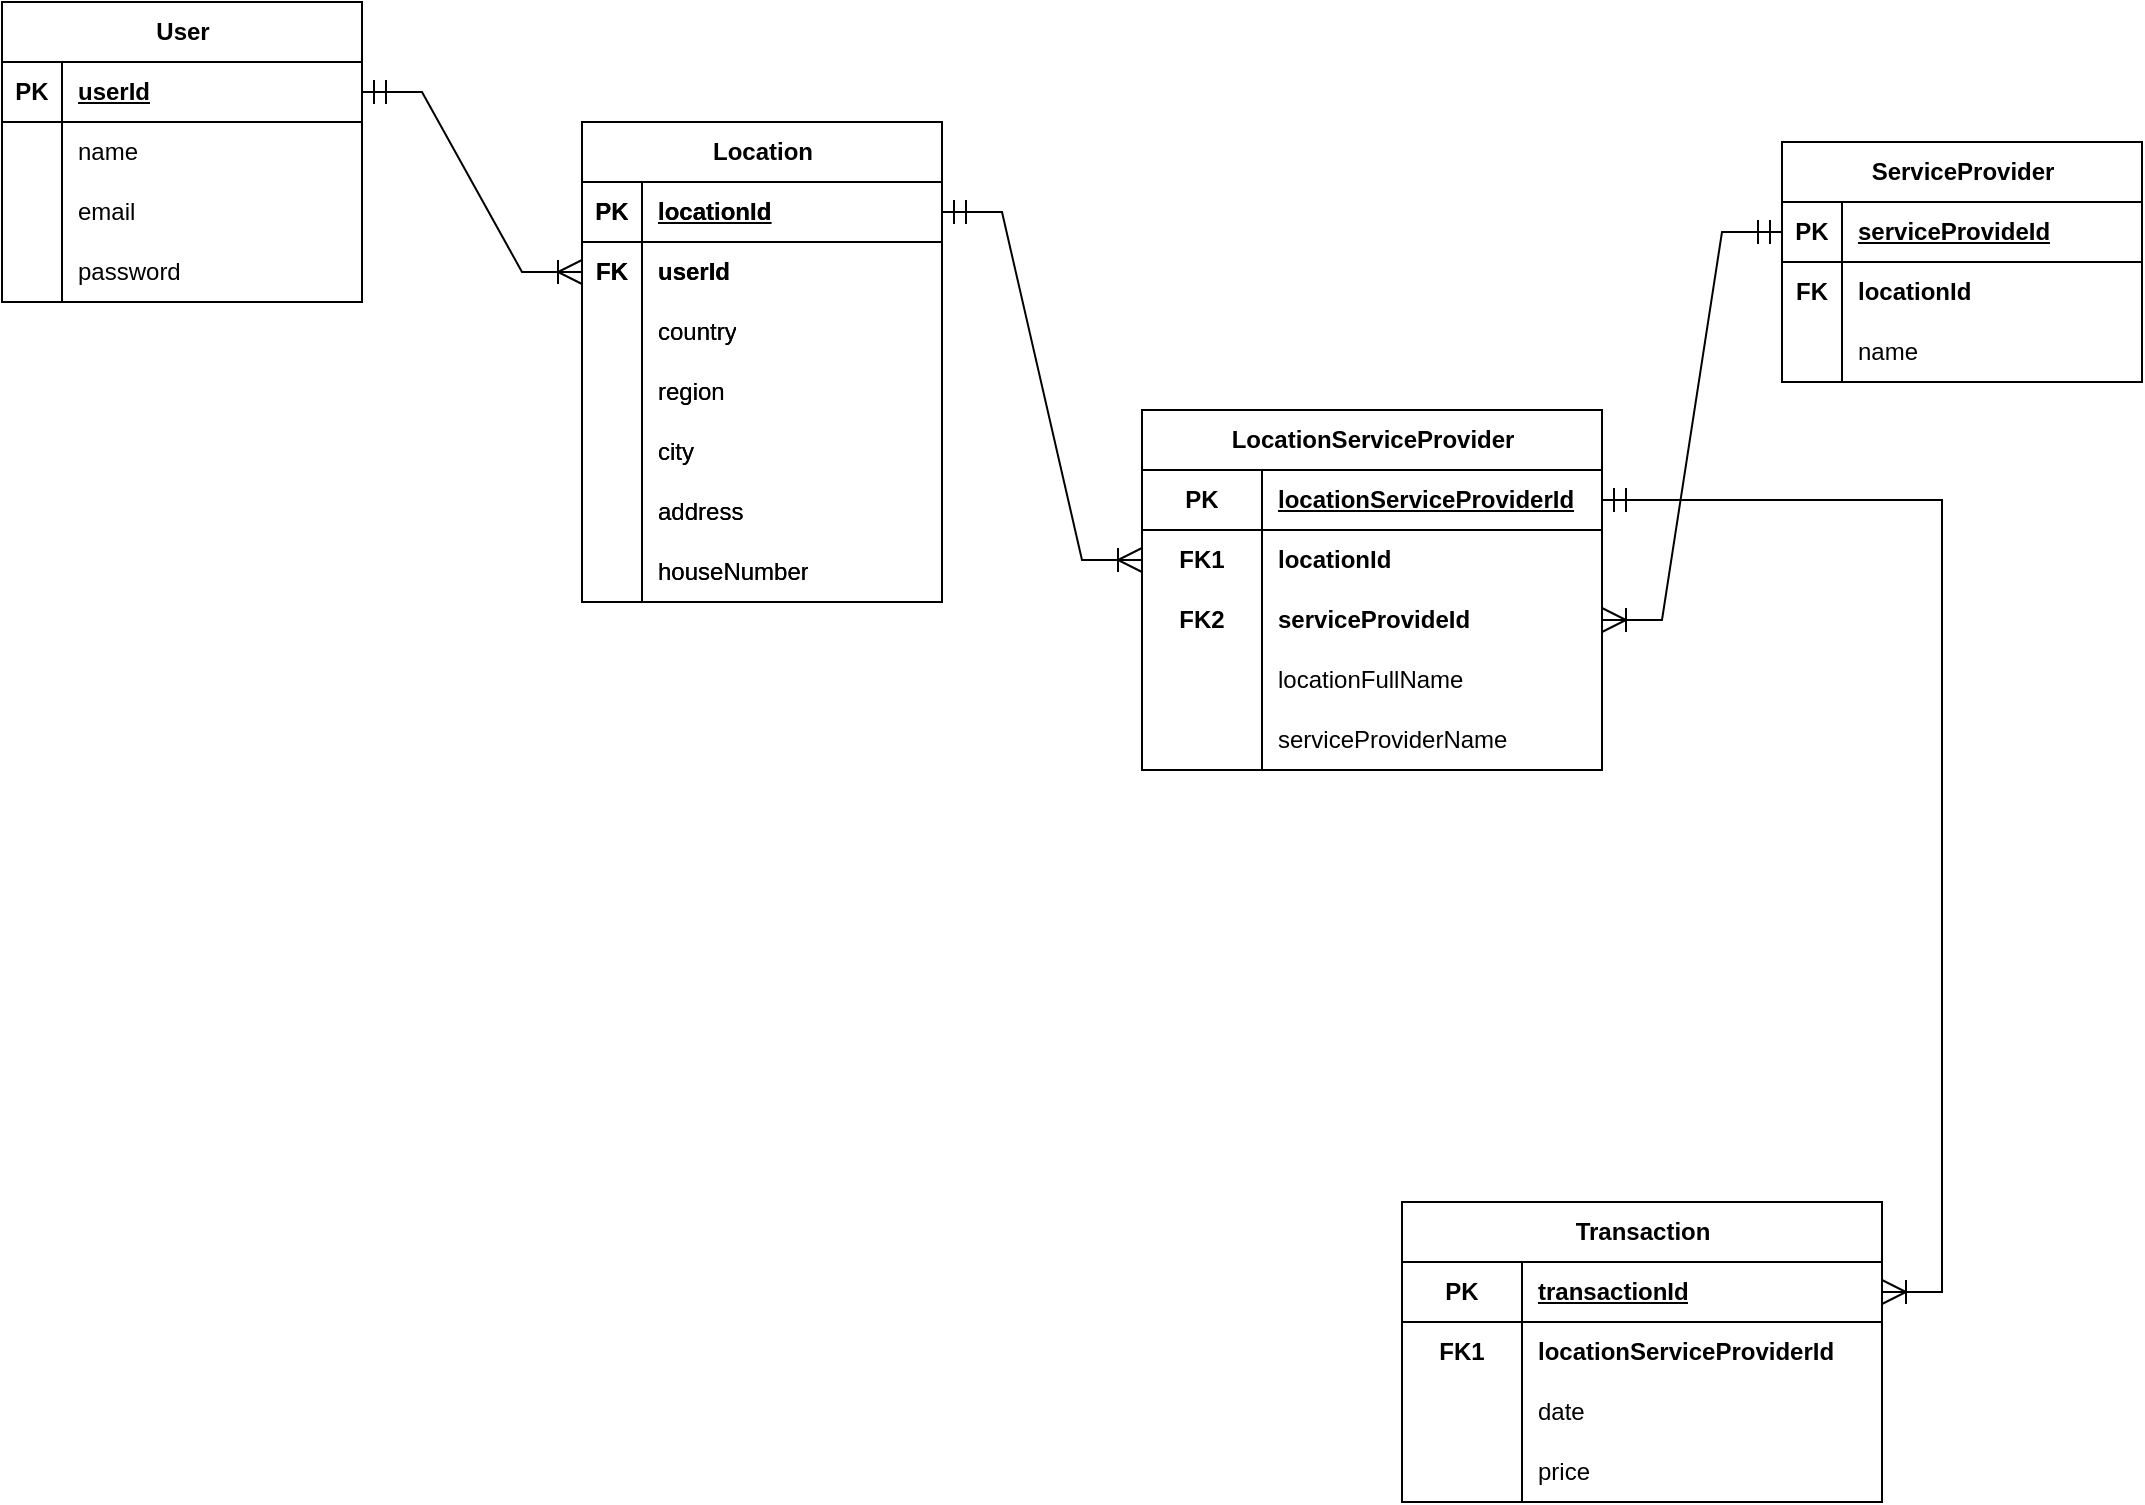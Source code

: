 <mxfile version="21.6.8" type="device">
  <diagram name="Страница — 1" id="OeYJeIhCJ0LvEnzaw6OQ">
    <mxGraphModel dx="1434" dy="764" grid="1" gridSize="10" guides="1" tooltips="1" connect="1" arrows="1" fold="1" page="1" pageScale="1" pageWidth="1169" pageHeight="827" math="0" shadow="0">
      <root>
        <mxCell id="0" />
        <mxCell id="1" parent="0" />
        <mxCell id="QuXgoJ_xb0UoMcBITfKO-168" value="User" style="shape=table;startSize=30;container=1;collapsible=1;childLayout=tableLayout;fixedRows=1;rowLines=0;fontStyle=1;align=center;resizeLast=1;html=1;" parent="1" vertex="1">
          <mxGeometry x="30" y="30" width="180" height="150" as="geometry" />
        </mxCell>
        <mxCell id="QuXgoJ_xb0UoMcBITfKO-169" value="" style="shape=tableRow;horizontal=0;startSize=0;swimlaneHead=0;swimlaneBody=0;fillColor=none;collapsible=0;dropTarget=0;points=[[0,0.5],[1,0.5]];portConstraint=eastwest;top=0;left=0;right=0;bottom=1;" parent="QuXgoJ_xb0UoMcBITfKO-168" vertex="1">
          <mxGeometry y="30" width="180" height="30" as="geometry" />
        </mxCell>
        <mxCell id="QuXgoJ_xb0UoMcBITfKO-170" value="PK" style="shape=partialRectangle;connectable=0;fillColor=none;top=0;left=0;bottom=0;right=0;fontStyle=1;overflow=hidden;whiteSpace=wrap;html=1;" parent="QuXgoJ_xb0UoMcBITfKO-169" vertex="1">
          <mxGeometry width="30" height="30" as="geometry">
            <mxRectangle width="30" height="30" as="alternateBounds" />
          </mxGeometry>
        </mxCell>
        <mxCell id="QuXgoJ_xb0UoMcBITfKO-171" value="userId" style="shape=partialRectangle;connectable=0;fillColor=none;top=0;left=0;bottom=0;right=0;align=left;spacingLeft=6;fontStyle=5;overflow=hidden;whiteSpace=wrap;html=1;" parent="QuXgoJ_xb0UoMcBITfKO-169" vertex="1">
          <mxGeometry x="30" width="150" height="30" as="geometry">
            <mxRectangle width="150" height="30" as="alternateBounds" />
          </mxGeometry>
        </mxCell>
        <mxCell id="QuXgoJ_xb0UoMcBITfKO-172" value="" style="shape=tableRow;horizontal=0;startSize=0;swimlaneHead=0;swimlaneBody=0;fillColor=none;collapsible=0;dropTarget=0;points=[[0,0.5],[1,0.5]];portConstraint=eastwest;top=0;left=0;right=0;bottom=0;" parent="QuXgoJ_xb0UoMcBITfKO-168" vertex="1">
          <mxGeometry y="60" width="180" height="30" as="geometry" />
        </mxCell>
        <mxCell id="QuXgoJ_xb0UoMcBITfKO-173" value="" style="shape=partialRectangle;connectable=0;fillColor=none;top=0;left=0;bottom=0;right=0;editable=1;overflow=hidden;whiteSpace=wrap;html=1;" parent="QuXgoJ_xb0UoMcBITfKO-172" vertex="1">
          <mxGeometry width="30" height="30" as="geometry">
            <mxRectangle width="30" height="30" as="alternateBounds" />
          </mxGeometry>
        </mxCell>
        <mxCell id="QuXgoJ_xb0UoMcBITfKO-174" value="name&lt;span style=&quot;white-space: pre;&quot;&gt;&#x9;&lt;/span&gt;" style="shape=partialRectangle;connectable=0;fillColor=none;top=0;left=0;bottom=0;right=0;align=left;spacingLeft=6;overflow=hidden;whiteSpace=wrap;html=1;" parent="QuXgoJ_xb0UoMcBITfKO-172" vertex="1">
          <mxGeometry x="30" width="150" height="30" as="geometry">
            <mxRectangle width="150" height="30" as="alternateBounds" />
          </mxGeometry>
        </mxCell>
        <mxCell id="QuXgoJ_xb0UoMcBITfKO-175" value="" style="shape=tableRow;horizontal=0;startSize=0;swimlaneHead=0;swimlaneBody=0;fillColor=none;collapsible=0;dropTarget=0;points=[[0,0.5],[1,0.5]];portConstraint=eastwest;top=0;left=0;right=0;bottom=0;" parent="QuXgoJ_xb0UoMcBITfKO-168" vertex="1">
          <mxGeometry y="90" width="180" height="30" as="geometry" />
        </mxCell>
        <mxCell id="QuXgoJ_xb0UoMcBITfKO-176" value="" style="shape=partialRectangle;connectable=0;fillColor=none;top=0;left=0;bottom=0;right=0;editable=1;overflow=hidden;whiteSpace=wrap;html=1;" parent="QuXgoJ_xb0UoMcBITfKO-175" vertex="1">
          <mxGeometry width="30" height="30" as="geometry">
            <mxRectangle width="30" height="30" as="alternateBounds" />
          </mxGeometry>
        </mxCell>
        <mxCell id="QuXgoJ_xb0UoMcBITfKO-177" value="&lt;div&gt;email&lt;/div&gt;" style="shape=partialRectangle;connectable=0;fillColor=none;top=0;left=0;bottom=0;right=0;align=left;spacingLeft=6;overflow=hidden;whiteSpace=wrap;html=1;" parent="QuXgoJ_xb0UoMcBITfKO-175" vertex="1">
          <mxGeometry x="30" width="150" height="30" as="geometry">
            <mxRectangle width="150" height="30" as="alternateBounds" />
          </mxGeometry>
        </mxCell>
        <mxCell id="QuXgoJ_xb0UoMcBITfKO-178" value="" style="shape=tableRow;horizontal=0;startSize=0;swimlaneHead=0;swimlaneBody=0;fillColor=none;collapsible=0;dropTarget=0;points=[[0,0.5],[1,0.5]];portConstraint=eastwest;top=0;left=0;right=0;bottom=0;" parent="QuXgoJ_xb0UoMcBITfKO-168" vertex="1">
          <mxGeometry y="120" width="180" height="30" as="geometry" />
        </mxCell>
        <mxCell id="QuXgoJ_xb0UoMcBITfKO-179" value="" style="shape=partialRectangle;connectable=0;fillColor=none;top=0;left=0;bottom=0;right=0;editable=1;overflow=hidden;whiteSpace=wrap;html=1;" parent="QuXgoJ_xb0UoMcBITfKO-178" vertex="1">
          <mxGeometry width="30" height="30" as="geometry">
            <mxRectangle width="30" height="30" as="alternateBounds" />
          </mxGeometry>
        </mxCell>
        <mxCell id="QuXgoJ_xb0UoMcBITfKO-180" value="password" style="shape=partialRectangle;connectable=0;fillColor=none;top=0;left=0;bottom=0;right=0;align=left;spacingLeft=6;overflow=hidden;whiteSpace=wrap;html=1;" parent="QuXgoJ_xb0UoMcBITfKO-178" vertex="1">
          <mxGeometry x="30" width="150" height="30" as="geometry">
            <mxRectangle width="150" height="30" as="alternateBounds" />
          </mxGeometry>
        </mxCell>
        <mxCell id="QuXgoJ_xb0UoMcBITfKO-220" value="" style="group" parent="1" vertex="1" connectable="0">
          <mxGeometry x="320" y="90" width="180" height="240" as="geometry" />
        </mxCell>
        <mxCell id="QuXgoJ_xb0UoMcBITfKO-181" value="Location" style="shape=table;startSize=30;container=1;collapsible=1;childLayout=tableLayout;fixedRows=1;rowLines=0;fontStyle=1;align=center;resizeLast=1;html=1;" parent="QuXgoJ_xb0UoMcBITfKO-220" vertex="1">
          <mxGeometry width="180" height="240" as="geometry" />
        </mxCell>
        <mxCell id="QuXgoJ_xb0UoMcBITfKO-182" value="" style="shape=tableRow;horizontal=0;startSize=0;swimlaneHead=0;swimlaneBody=0;fillColor=none;collapsible=0;dropTarget=0;points=[[0,0.5],[1,0.5]];portConstraint=eastwest;top=0;left=0;right=0;bottom=1;" parent="QuXgoJ_xb0UoMcBITfKO-181" vertex="1">
          <mxGeometry y="30" width="180" height="30" as="geometry" />
        </mxCell>
        <mxCell id="QuXgoJ_xb0UoMcBITfKO-183" value="PK" style="shape=partialRectangle;connectable=0;fillColor=none;top=0;left=0;bottom=0;right=0;fontStyle=1;overflow=hidden;whiteSpace=wrap;html=1;" parent="QuXgoJ_xb0UoMcBITfKO-182" vertex="1">
          <mxGeometry width="30" height="30" as="geometry">
            <mxRectangle width="30" height="30" as="alternateBounds" />
          </mxGeometry>
        </mxCell>
        <mxCell id="QuXgoJ_xb0UoMcBITfKO-184" value="locationId" style="shape=partialRectangle;connectable=0;fillColor=none;top=0;left=0;bottom=0;right=0;align=left;spacingLeft=6;fontStyle=5;overflow=hidden;whiteSpace=wrap;html=1;" parent="QuXgoJ_xb0UoMcBITfKO-182" vertex="1">
          <mxGeometry x="30" width="150" height="30" as="geometry">
            <mxRectangle width="150" height="30" as="alternateBounds" />
          </mxGeometry>
        </mxCell>
        <mxCell id="QuXgoJ_xb0UoMcBITfKO-185" value="" style="shape=tableRow;horizontal=0;startSize=0;swimlaneHead=0;swimlaneBody=0;fillColor=none;collapsible=0;dropTarget=0;points=[[0,0.5],[1,0.5]];portConstraint=eastwest;top=0;left=0;right=0;bottom=0;" parent="QuXgoJ_xb0UoMcBITfKO-181" vertex="1">
          <mxGeometry y="60" width="180" height="30" as="geometry" />
        </mxCell>
        <mxCell id="QuXgoJ_xb0UoMcBITfKO-186" value="" style="shape=partialRectangle;connectable=0;fillColor=none;top=0;left=0;bottom=0;right=0;editable=1;overflow=hidden;whiteSpace=wrap;html=1;" parent="QuXgoJ_xb0UoMcBITfKO-185" vertex="1">
          <mxGeometry width="30" height="30" as="geometry">
            <mxRectangle width="30" height="30" as="alternateBounds" />
          </mxGeometry>
        </mxCell>
        <mxCell id="QuXgoJ_xb0UoMcBITfKO-187" value="&lt;b&gt;userId&lt;/b&gt;" style="shape=partialRectangle;connectable=0;fillColor=none;top=0;left=0;bottom=0;right=0;align=left;spacingLeft=6;overflow=hidden;whiteSpace=wrap;html=1;" parent="QuXgoJ_xb0UoMcBITfKO-185" vertex="1">
          <mxGeometry x="30" width="150" height="30" as="geometry">
            <mxRectangle width="150" height="30" as="alternateBounds" />
          </mxGeometry>
        </mxCell>
        <mxCell id="QuXgoJ_xb0UoMcBITfKO-188" value="" style="shape=tableRow;horizontal=0;startSize=0;swimlaneHead=0;swimlaneBody=0;fillColor=none;collapsible=0;dropTarget=0;points=[[0,0.5],[1,0.5]];portConstraint=eastwest;top=0;left=0;right=0;bottom=0;" parent="QuXgoJ_xb0UoMcBITfKO-181" vertex="1">
          <mxGeometry y="90" width="180" height="30" as="geometry" />
        </mxCell>
        <mxCell id="QuXgoJ_xb0UoMcBITfKO-189" value="" style="shape=partialRectangle;connectable=0;fillColor=none;top=0;left=0;bottom=0;right=0;editable=1;overflow=hidden;whiteSpace=wrap;html=1;" parent="QuXgoJ_xb0UoMcBITfKO-188" vertex="1">
          <mxGeometry width="30" height="30" as="geometry">
            <mxRectangle width="30" height="30" as="alternateBounds" />
          </mxGeometry>
        </mxCell>
        <mxCell id="QuXgoJ_xb0UoMcBITfKO-190" value="country" style="shape=partialRectangle;connectable=0;fillColor=none;top=0;left=0;bottom=0;right=0;align=left;spacingLeft=6;overflow=hidden;whiteSpace=wrap;html=1;" parent="QuXgoJ_xb0UoMcBITfKO-188" vertex="1">
          <mxGeometry x="30" width="150" height="30" as="geometry">
            <mxRectangle width="150" height="30" as="alternateBounds" />
          </mxGeometry>
        </mxCell>
        <mxCell id="QuXgoJ_xb0UoMcBITfKO-191" value="" style="shape=tableRow;horizontal=0;startSize=0;swimlaneHead=0;swimlaneBody=0;fillColor=none;collapsible=0;dropTarget=0;points=[[0,0.5],[1,0.5]];portConstraint=eastwest;top=0;left=0;right=0;bottom=0;" parent="QuXgoJ_xb0UoMcBITfKO-181" vertex="1">
          <mxGeometry y="120" width="180" height="30" as="geometry" />
        </mxCell>
        <mxCell id="QuXgoJ_xb0UoMcBITfKO-192" value="" style="shape=partialRectangle;connectable=0;fillColor=none;top=0;left=0;bottom=0;right=0;editable=1;overflow=hidden;whiteSpace=wrap;html=1;" parent="QuXgoJ_xb0UoMcBITfKO-191" vertex="1">
          <mxGeometry width="30" height="30" as="geometry">
            <mxRectangle width="30" height="30" as="alternateBounds" />
          </mxGeometry>
        </mxCell>
        <mxCell id="QuXgoJ_xb0UoMcBITfKO-193" value="region" style="shape=partialRectangle;connectable=0;fillColor=none;top=0;left=0;bottom=0;right=0;align=left;spacingLeft=6;overflow=hidden;whiteSpace=wrap;html=1;" parent="QuXgoJ_xb0UoMcBITfKO-191" vertex="1">
          <mxGeometry x="30" width="150" height="30" as="geometry">
            <mxRectangle width="150" height="30" as="alternateBounds" />
          </mxGeometry>
        </mxCell>
        <mxCell id="QuXgoJ_xb0UoMcBITfKO-194" value="" style="shape=tableRow;horizontal=0;startSize=0;swimlaneHead=0;swimlaneBody=0;fillColor=none;collapsible=0;dropTarget=0;points=[[0,0.5],[1,0.5]];portConstraint=eastwest;top=0;left=0;right=0;bottom=0;" parent="QuXgoJ_xb0UoMcBITfKO-181" vertex="1">
          <mxGeometry y="150" width="180" height="30" as="geometry" />
        </mxCell>
        <mxCell id="QuXgoJ_xb0UoMcBITfKO-195" value="" style="shape=partialRectangle;connectable=0;fillColor=none;top=0;left=0;bottom=0;right=0;editable=1;overflow=hidden;whiteSpace=wrap;html=1;" parent="QuXgoJ_xb0UoMcBITfKO-194" vertex="1">
          <mxGeometry width="30" height="30" as="geometry">
            <mxRectangle width="30" height="30" as="alternateBounds" />
          </mxGeometry>
        </mxCell>
        <mxCell id="QuXgoJ_xb0UoMcBITfKO-196" value="city" style="shape=partialRectangle;connectable=0;fillColor=none;top=0;left=0;bottom=0;right=0;align=left;spacingLeft=6;overflow=hidden;whiteSpace=wrap;html=1;" parent="QuXgoJ_xb0UoMcBITfKO-194" vertex="1">
          <mxGeometry x="30" width="150" height="30" as="geometry">
            <mxRectangle width="150" height="30" as="alternateBounds" />
          </mxGeometry>
        </mxCell>
        <mxCell id="QuXgoJ_xb0UoMcBITfKO-197" value="" style="shape=tableRow;horizontal=0;startSize=0;swimlaneHead=0;swimlaneBody=0;fillColor=none;collapsible=0;dropTarget=0;points=[[0,0.5],[1,0.5]];portConstraint=eastwest;top=0;left=0;right=0;bottom=0;" parent="QuXgoJ_xb0UoMcBITfKO-181" vertex="1">
          <mxGeometry y="180" width="180" height="30" as="geometry" />
        </mxCell>
        <mxCell id="QuXgoJ_xb0UoMcBITfKO-198" value="" style="shape=partialRectangle;connectable=0;fillColor=none;top=0;left=0;bottom=0;right=0;editable=1;overflow=hidden;whiteSpace=wrap;html=1;" parent="QuXgoJ_xb0UoMcBITfKO-197" vertex="1">
          <mxGeometry width="30" height="30" as="geometry">
            <mxRectangle width="30" height="30" as="alternateBounds" />
          </mxGeometry>
        </mxCell>
        <mxCell id="QuXgoJ_xb0UoMcBITfKO-199" value="address" style="shape=partialRectangle;connectable=0;fillColor=none;top=0;left=0;bottom=0;right=0;align=left;spacingLeft=6;overflow=hidden;whiteSpace=wrap;html=1;" parent="QuXgoJ_xb0UoMcBITfKO-197" vertex="1">
          <mxGeometry x="30" width="150" height="30" as="geometry">
            <mxRectangle width="150" height="30" as="alternateBounds" />
          </mxGeometry>
        </mxCell>
        <mxCell id="QuXgoJ_xb0UoMcBITfKO-200" value="" style="shape=tableRow;horizontal=0;startSize=0;swimlaneHead=0;swimlaneBody=0;fillColor=none;collapsible=0;dropTarget=0;points=[[0,0.5],[1,0.5]];portConstraint=eastwest;top=0;left=0;right=0;bottom=0;" parent="QuXgoJ_xb0UoMcBITfKO-181" vertex="1">
          <mxGeometry y="210" width="180" height="30" as="geometry" />
        </mxCell>
        <mxCell id="QuXgoJ_xb0UoMcBITfKO-201" value="" style="shape=partialRectangle;connectable=0;fillColor=none;top=0;left=0;bottom=0;right=0;editable=1;overflow=hidden;whiteSpace=wrap;html=1;" parent="QuXgoJ_xb0UoMcBITfKO-200" vertex="1">
          <mxGeometry width="30" height="30" as="geometry">
            <mxRectangle width="30" height="30" as="alternateBounds" />
          </mxGeometry>
        </mxCell>
        <mxCell id="QuXgoJ_xb0UoMcBITfKO-202" value="houseNumber" style="shape=partialRectangle;connectable=0;fillColor=none;top=0;left=0;bottom=0;right=0;align=left;spacingLeft=6;overflow=hidden;whiteSpace=wrap;html=1;" parent="QuXgoJ_xb0UoMcBITfKO-200" vertex="1">
          <mxGeometry x="30" width="150" height="30" as="geometry">
            <mxRectangle width="150" height="30" as="alternateBounds" />
          </mxGeometry>
        </mxCell>
        <mxCell id="QuXgoJ_xb0UoMcBITfKO-216" value="FK" style="shape=partialRectangle;connectable=0;fillColor=none;top=0;left=0;bottom=0;right=0;fontStyle=1;overflow=hidden;whiteSpace=wrap;html=1;" parent="QuXgoJ_xb0UoMcBITfKO-220" vertex="1">
          <mxGeometry y="60" width="30" height="30" as="geometry">
            <mxRectangle width="30" height="30" as="alternateBounds" />
          </mxGeometry>
        </mxCell>
        <mxCell id="QuXgoJ_xb0UoMcBITfKO-268" value="" style="group" parent="QuXgoJ_xb0UoMcBITfKO-220" vertex="1" connectable="0">
          <mxGeometry width="180" height="240" as="geometry" />
        </mxCell>
        <mxCell id="QuXgoJ_xb0UoMcBITfKO-269" value="Location" style="shape=table;startSize=30;container=1;collapsible=1;childLayout=tableLayout;fixedRows=1;rowLines=0;fontStyle=1;align=center;resizeLast=1;html=1;" parent="QuXgoJ_xb0UoMcBITfKO-268" vertex="1">
          <mxGeometry width="180" height="240" as="geometry" />
        </mxCell>
        <mxCell id="QuXgoJ_xb0UoMcBITfKO-270" value="" style="shape=tableRow;horizontal=0;startSize=0;swimlaneHead=0;swimlaneBody=0;fillColor=none;collapsible=0;dropTarget=0;points=[[0,0.5],[1,0.5]];portConstraint=eastwest;top=0;left=0;right=0;bottom=1;" parent="QuXgoJ_xb0UoMcBITfKO-269" vertex="1">
          <mxGeometry y="30" width="180" height="30" as="geometry" />
        </mxCell>
        <mxCell id="QuXgoJ_xb0UoMcBITfKO-271" value="PK" style="shape=partialRectangle;connectable=0;fillColor=none;top=0;left=0;bottom=0;right=0;fontStyle=1;overflow=hidden;whiteSpace=wrap;html=1;" parent="QuXgoJ_xb0UoMcBITfKO-270" vertex="1">
          <mxGeometry width="30" height="30" as="geometry">
            <mxRectangle width="30" height="30" as="alternateBounds" />
          </mxGeometry>
        </mxCell>
        <mxCell id="QuXgoJ_xb0UoMcBITfKO-272" value="locationId" style="shape=partialRectangle;connectable=0;fillColor=none;top=0;left=0;bottom=0;right=0;align=left;spacingLeft=6;fontStyle=5;overflow=hidden;whiteSpace=wrap;html=1;" parent="QuXgoJ_xb0UoMcBITfKO-270" vertex="1">
          <mxGeometry x="30" width="150" height="30" as="geometry">
            <mxRectangle width="150" height="30" as="alternateBounds" />
          </mxGeometry>
        </mxCell>
        <mxCell id="QuXgoJ_xb0UoMcBITfKO-273" value="" style="shape=tableRow;horizontal=0;startSize=0;swimlaneHead=0;swimlaneBody=0;fillColor=none;collapsible=0;dropTarget=0;points=[[0,0.5],[1,0.5]];portConstraint=eastwest;top=0;left=0;right=0;bottom=0;" parent="QuXgoJ_xb0UoMcBITfKO-269" vertex="1">
          <mxGeometry y="60" width="180" height="30" as="geometry" />
        </mxCell>
        <mxCell id="QuXgoJ_xb0UoMcBITfKO-274" value="" style="shape=partialRectangle;connectable=0;fillColor=none;top=0;left=0;bottom=0;right=0;editable=1;overflow=hidden;whiteSpace=wrap;html=1;" parent="QuXgoJ_xb0UoMcBITfKO-273" vertex="1">
          <mxGeometry width="30" height="30" as="geometry">
            <mxRectangle width="30" height="30" as="alternateBounds" />
          </mxGeometry>
        </mxCell>
        <mxCell id="QuXgoJ_xb0UoMcBITfKO-275" value="&lt;b&gt;userId&lt;/b&gt;" style="shape=partialRectangle;connectable=0;fillColor=none;top=0;left=0;bottom=0;right=0;align=left;spacingLeft=6;overflow=hidden;whiteSpace=wrap;html=1;" parent="QuXgoJ_xb0UoMcBITfKO-273" vertex="1">
          <mxGeometry x="30" width="150" height="30" as="geometry">
            <mxRectangle width="150" height="30" as="alternateBounds" />
          </mxGeometry>
        </mxCell>
        <mxCell id="QuXgoJ_xb0UoMcBITfKO-276" value="" style="shape=tableRow;horizontal=0;startSize=0;swimlaneHead=0;swimlaneBody=0;fillColor=none;collapsible=0;dropTarget=0;points=[[0,0.5],[1,0.5]];portConstraint=eastwest;top=0;left=0;right=0;bottom=0;" parent="QuXgoJ_xb0UoMcBITfKO-269" vertex="1">
          <mxGeometry y="90" width="180" height="30" as="geometry" />
        </mxCell>
        <mxCell id="QuXgoJ_xb0UoMcBITfKO-277" value="" style="shape=partialRectangle;connectable=0;fillColor=none;top=0;left=0;bottom=0;right=0;editable=1;overflow=hidden;whiteSpace=wrap;html=1;" parent="QuXgoJ_xb0UoMcBITfKO-276" vertex="1">
          <mxGeometry width="30" height="30" as="geometry">
            <mxRectangle width="30" height="30" as="alternateBounds" />
          </mxGeometry>
        </mxCell>
        <mxCell id="QuXgoJ_xb0UoMcBITfKO-278" value="country" style="shape=partialRectangle;connectable=0;fillColor=none;top=0;left=0;bottom=0;right=0;align=left;spacingLeft=6;overflow=hidden;whiteSpace=wrap;html=1;" parent="QuXgoJ_xb0UoMcBITfKO-276" vertex="1">
          <mxGeometry x="30" width="150" height="30" as="geometry">
            <mxRectangle width="150" height="30" as="alternateBounds" />
          </mxGeometry>
        </mxCell>
        <mxCell id="QuXgoJ_xb0UoMcBITfKO-279" value="" style="shape=tableRow;horizontal=0;startSize=0;swimlaneHead=0;swimlaneBody=0;fillColor=none;collapsible=0;dropTarget=0;points=[[0,0.5],[1,0.5]];portConstraint=eastwest;top=0;left=0;right=0;bottom=0;" parent="QuXgoJ_xb0UoMcBITfKO-269" vertex="1">
          <mxGeometry y="120" width="180" height="30" as="geometry" />
        </mxCell>
        <mxCell id="QuXgoJ_xb0UoMcBITfKO-280" value="" style="shape=partialRectangle;connectable=0;fillColor=none;top=0;left=0;bottom=0;right=0;editable=1;overflow=hidden;whiteSpace=wrap;html=1;" parent="QuXgoJ_xb0UoMcBITfKO-279" vertex="1">
          <mxGeometry width="30" height="30" as="geometry">
            <mxRectangle width="30" height="30" as="alternateBounds" />
          </mxGeometry>
        </mxCell>
        <mxCell id="QuXgoJ_xb0UoMcBITfKO-281" value="region" style="shape=partialRectangle;connectable=0;fillColor=none;top=0;left=0;bottom=0;right=0;align=left;spacingLeft=6;overflow=hidden;whiteSpace=wrap;html=1;" parent="QuXgoJ_xb0UoMcBITfKO-279" vertex="1">
          <mxGeometry x="30" width="150" height="30" as="geometry">
            <mxRectangle width="150" height="30" as="alternateBounds" />
          </mxGeometry>
        </mxCell>
        <mxCell id="QuXgoJ_xb0UoMcBITfKO-282" value="" style="shape=tableRow;horizontal=0;startSize=0;swimlaneHead=0;swimlaneBody=0;fillColor=none;collapsible=0;dropTarget=0;points=[[0,0.5],[1,0.5]];portConstraint=eastwest;top=0;left=0;right=0;bottom=0;" parent="QuXgoJ_xb0UoMcBITfKO-269" vertex="1">
          <mxGeometry y="150" width="180" height="30" as="geometry" />
        </mxCell>
        <mxCell id="QuXgoJ_xb0UoMcBITfKO-283" value="" style="shape=partialRectangle;connectable=0;fillColor=none;top=0;left=0;bottom=0;right=0;editable=1;overflow=hidden;whiteSpace=wrap;html=1;" parent="QuXgoJ_xb0UoMcBITfKO-282" vertex="1">
          <mxGeometry width="30" height="30" as="geometry">
            <mxRectangle width="30" height="30" as="alternateBounds" />
          </mxGeometry>
        </mxCell>
        <mxCell id="QuXgoJ_xb0UoMcBITfKO-284" value="city" style="shape=partialRectangle;connectable=0;fillColor=none;top=0;left=0;bottom=0;right=0;align=left;spacingLeft=6;overflow=hidden;whiteSpace=wrap;html=1;" parent="QuXgoJ_xb0UoMcBITfKO-282" vertex="1">
          <mxGeometry x="30" width="150" height="30" as="geometry">
            <mxRectangle width="150" height="30" as="alternateBounds" />
          </mxGeometry>
        </mxCell>
        <mxCell id="QuXgoJ_xb0UoMcBITfKO-285" value="" style="shape=tableRow;horizontal=0;startSize=0;swimlaneHead=0;swimlaneBody=0;fillColor=none;collapsible=0;dropTarget=0;points=[[0,0.5],[1,0.5]];portConstraint=eastwest;top=0;left=0;right=0;bottom=0;" parent="QuXgoJ_xb0UoMcBITfKO-269" vertex="1">
          <mxGeometry y="180" width="180" height="30" as="geometry" />
        </mxCell>
        <mxCell id="QuXgoJ_xb0UoMcBITfKO-286" value="" style="shape=partialRectangle;connectable=0;fillColor=none;top=0;left=0;bottom=0;right=0;editable=1;overflow=hidden;whiteSpace=wrap;html=1;" parent="QuXgoJ_xb0UoMcBITfKO-285" vertex="1">
          <mxGeometry width="30" height="30" as="geometry">
            <mxRectangle width="30" height="30" as="alternateBounds" />
          </mxGeometry>
        </mxCell>
        <mxCell id="QuXgoJ_xb0UoMcBITfKO-287" value="address" style="shape=partialRectangle;connectable=0;fillColor=none;top=0;left=0;bottom=0;right=0;align=left;spacingLeft=6;overflow=hidden;whiteSpace=wrap;html=1;" parent="QuXgoJ_xb0UoMcBITfKO-285" vertex="1">
          <mxGeometry x="30" width="150" height="30" as="geometry">
            <mxRectangle width="150" height="30" as="alternateBounds" />
          </mxGeometry>
        </mxCell>
        <mxCell id="QuXgoJ_xb0UoMcBITfKO-288" value="" style="shape=tableRow;horizontal=0;startSize=0;swimlaneHead=0;swimlaneBody=0;fillColor=none;collapsible=0;dropTarget=0;points=[[0,0.5],[1,0.5]];portConstraint=eastwest;top=0;left=0;right=0;bottom=0;" parent="QuXgoJ_xb0UoMcBITfKO-269" vertex="1">
          <mxGeometry y="210" width="180" height="30" as="geometry" />
        </mxCell>
        <mxCell id="QuXgoJ_xb0UoMcBITfKO-289" value="" style="shape=partialRectangle;connectable=0;fillColor=none;top=0;left=0;bottom=0;right=0;editable=1;overflow=hidden;whiteSpace=wrap;html=1;" parent="QuXgoJ_xb0UoMcBITfKO-288" vertex="1">
          <mxGeometry width="30" height="30" as="geometry">
            <mxRectangle width="30" height="30" as="alternateBounds" />
          </mxGeometry>
        </mxCell>
        <mxCell id="QuXgoJ_xb0UoMcBITfKO-290" value="houseNumber" style="shape=partialRectangle;connectable=0;fillColor=none;top=0;left=0;bottom=0;right=0;align=left;spacingLeft=6;overflow=hidden;whiteSpace=wrap;html=1;" parent="QuXgoJ_xb0UoMcBITfKO-288" vertex="1">
          <mxGeometry x="30" width="150" height="30" as="geometry">
            <mxRectangle width="150" height="30" as="alternateBounds" />
          </mxGeometry>
        </mxCell>
        <mxCell id="QuXgoJ_xb0UoMcBITfKO-291" value="FK" style="shape=partialRectangle;connectable=0;fillColor=none;top=0;left=0;bottom=0;right=0;fontStyle=1;overflow=hidden;whiteSpace=wrap;html=1;" parent="QuXgoJ_xb0UoMcBITfKO-268" vertex="1">
          <mxGeometry y="60" width="30" height="30" as="geometry">
            <mxRectangle width="30" height="30" as="alternateBounds" />
          </mxGeometry>
        </mxCell>
        <mxCell id="QuXgoJ_xb0UoMcBITfKO-225" value="ServiceProvider" style="shape=table;startSize=30;container=1;collapsible=1;childLayout=tableLayout;fixedRows=1;rowLines=0;fontStyle=1;align=center;resizeLast=1;html=1;" parent="1" vertex="1">
          <mxGeometry x="920" y="100" width="180" height="120" as="geometry" />
        </mxCell>
        <mxCell id="QuXgoJ_xb0UoMcBITfKO-226" value="" style="shape=tableRow;horizontal=0;startSize=0;swimlaneHead=0;swimlaneBody=0;fillColor=none;collapsible=0;dropTarget=0;points=[[0,0.5],[1,0.5]];portConstraint=eastwest;top=0;left=0;right=0;bottom=1;" parent="QuXgoJ_xb0UoMcBITfKO-225" vertex="1">
          <mxGeometry y="30" width="180" height="30" as="geometry" />
        </mxCell>
        <mxCell id="QuXgoJ_xb0UoMcBITfKO-227" value="PK" style="shape=partialRectangle;connectable=0;fillColor=none;top=0;left=0;bottom=0;right=0;fontStyle=1;overflow=hidden;whiteSpace=wrap;html=1;" parent="QuXgoJ_xb0UoMcBITfKO-226" vertex="1">
          <mxGeometry width="30" height="30" as="geometry">
            <mxRectangle width="30" height="30" as="alternateBounds" />
          </mxGeometry>
        </mxCell>
        <mxCell id="QuXgoJ_xb0UoMcBITfKO-228" value="serviceProvideId" style="shape=partialRectangle;connectable=0;fillColor=none;top=0;left=0;bottom=0;right=0;align=left;spacingLeft=6;fontStyle=5;overflow=hidden;whiteSpace=wrap;html=1;" parent="QuXgoJ_xb0UoMcBITfKO-226" vertex="1">
          <mxGeometry x="30" width="150" height="30" as="geometry">
            <mxRectangle width="150" height="30" as="alternateBounds" />
          </mxGeometry>
        </mxCell>
        <mxCell id="QuXgoJ_xb0UoMcBITfKO-229" value="" style="shape=tableRow;horizontal=0;startSize=0;swimlaneHead=0;swimlaneBody=0;fillColor=none;collapsible=0;dropTarget=0;points=[[0,0.5],[1,0.5]];portConstraint=eastwest;top=0;left=0;right=0;bottom=0;" parent="QuXgoJ_xb0UoMcBITfKO-225" vertex="1">
          <mxGeometry y="60" width="180" height="30" as="geometry" />
        </mxCell>
        <mxCell id="QuXgoJ_xb0UoMcBITfKO-230" value="&lt;b&gt;FK&lt;/b&gt;" style="shape=partialRectangle;connectable=0;fillColor=none;top=0;left=0;bottom=0;right=0;editable=1;overflow=hidden;whiteSpace=wrap;html=1;" parent="QuXgoJ_xb0UoMcBITfKO-229" vertex="1">
          <mxGeometry width="30" height="30" as="geometry">
            <mxRectangle width="30" height="30" as="alternateBounds" />
          </mxGeometry>
        </mxCell>
        <mxCell id="QuXgoJ_xb0UoMcBITfKO-231" value="&lt;b&gt;locationId&lt;/b&gt;" style="shape=partialRectangle;connectable=0;fillColor=none;top=0;left=0;bottom=0;right=0;align=left;spacingLeft=6;overflow=hidden;whiteSpace=wrap;html=1;" parent="QuXgoJ_xb0UoMcBITfKO-229" vertex="1">
          <mxGeometry x="30" width="150" height="30" as="geometry">
            <mxRectangle width="150" height="30" as="alternateBounds" />
          </mxGeometry>
        </mxCell>
        <mxCell id="QuXgoJ_xb0UoMcBITfKO-232" value="" style="shape=tableRow;horizontal=0;startSize=0;swimlaneHead=0;swimlaneBody=0;fillColor=none;collapsible=0;dropTarget=0;points=[[0,0.5],[1,0.5]];portConstraint=eastwest;top=0;left=0;right=0;bottom=0;" parent="QuXgoJ_xb0UoMcBITfKO-225" vertex="1">
          <mxGeometry y="90" width="180" height="30" as="geometry" />
        </mxCell>
        <mxCell id="QuXgoJ_xb0UoMcBITfKO-233" value="" style="shape=partialRectangle;connectable=0;fillColor=none;top=0;left=0;bottom=0;right=0;editable=1;overflow=hidden;whiteSpace=wrap;html=1;" parent="QuXgoJ_xb0UoMcBITfKO-232" vertex="1">
          <mxGeometry width="30" height="30" as="geometry">
            <mxRectangle width="30" height="30" as="alternateBounds" />
          </mxGeometry>
        </mxCell>
        <mxCell id="QuXgoJ_xb0UoMcBITfKO-234" value="name" style="shape=partialRectangle;connectable=0;fillColor=none;top=0;left=0;bottom=0;right=0;align=left;spacingLeft=6;overflow=hidden;whiteSpace=wrap;html=1;" parent="QuXgoJ_xb0UoMcBITfKO-232" vertex="1">
          <mxGeometry x="30" width="150" height="30" as="geometry">
            <mxRectangle width="150" height="30" as="alternateBounds" />
          </mxGeometry>
        </mxCell>
        <mxCell id="SPJJOtOKMXH1U_bRX2B_-58" value="" style="edgeStyle=entityRelationEdgeStyle;fontSize=12;html=1;endArrow=ERoneToMany;startArrow=ERmandOne;rounded=0;exitX=1;exitY=0.5;exitDx=0;exitDy=0;endSize=10;startSize=10;" edge="1" parent="1" source="QuXgoJ_xb0UoMcBITfKO-270" target="SPJJOtOKMXH1U_bRX2B_-86">
          <mxGeometry width="100" height="100" relative="1" as="geometry">
            <mxPoint x="500" y="410" as="sourcePoint" />
            <mxPoint x="595" y="215" as="targetPoint" />
          </mxGeometry>
        </mxCell>
        <mxCell id="SPJJOtOKMXH1U_bRX2B_-59" value="" style="edgeStyle=entityRelationEdgeStyle;fontSize=12;html=1;endArrow=ERoneToMany;startArrow=ERmandOne;rounded=0;exitX=1;exitY=0.5;exitDx=0;exitDy=0;endSize=10;startSize=10;" edge="1" parent="1" source="QuXgoJ_xb0UoMcBITfKO-169" target="QuXgoJ_xb0UoMcBITfKO-273">
          <mxGeometry width="100" height="100" relative="1" as="geometry">
            <mxPoint x="140" y="210" as="sourcePoint" />
            <mxPoint x="270" y="180" as="targetPoint" />
          </mxGeometry>
        </mxCell>
        <mxCell id="SPJJOtOKMXH1U_bRX2B_-61" value="" style="edgeStyle=entityRelationEdgeStyle;fontSize=12;html=1;endArrow=ERoneToMany;startArrow=ERmandOne;rounded=0;entryX=1;entryY=0.5;entryDx=0;entryDy=0;endSize=10;startSize=10;" edge="1" parent="1" source="QuXgoJ_xb0UoMcBITfKO-226" target="SPJJOtOKMXH1U_bRX2B_-89">
          <mxGeometry width="100" height="100" relative="1" as="geometry">
            <mxPoint x="1100" y="170" as="sourcePoint" />
            <mxPoint x="970" y="386" as="targetPoint" />
          </mxGeometry>
        </mxCell>
        <mxCell id="SPJJOtOKMXH1U_bRX2B_-65" value="Transaction" style="shape=table;startSize=30;container=1;collapsible=1;childLayout=tableLayout;fixedRows=1;rowLines=0;fontStyle=1;align=center;resizeLast=1;html=1;" vertex="1" parent="1">
          <mxGeometry x="730" y="630" width="240" height="150" as="geometry" />
        </mxCell>
        <mxCell id="SPJJOtOKMXH1U_bRX2B_-66" value="" style="shape=tableRow;horizontal=0;startSize=0;swimlaneHead=0;swimlaneBody=0;fillColor=none;collapsible=0;dropTarget=0;points=[[0,0.5],[1,0.5]];portConstraint=eastwest;top=0;left=0;right=0;bottom=1;" vertex="1" parent="SPJJOtOKMXH1U_bRX2B_-65">
          <mxGeometry y="30" width="240" height="30" as="geometry" />
        </mxCell>
        <mxCell id="SPJJOtOKMXH1U_bRX2B_-67" value="PK" style="shape=partialRectangle;connectable=0;fillColor=none;top=0;left=0;bottom=0;right=0;fontStyle=1;overflow=hidden;whiteSpace=wrap;html=1;" vertex="1" parent="SPJJOtOKMXH1U_bRX2B_-66">
          <mxGeometry width="60" height="30" as="geometry">
            <mxRectangle width="60" height="30" as="alternateBounds" />
          </mxGeometry>
        </mxCell>
        <mxCell id="SPJJOtOKMXH1U_bRX2B_-68" value="transactionId" style="shape=partialRectangle;connectable=0;fillColor=none;top=0;left=0;bottom=0;right=0;align=left;spacingLeft=6;fontStyle=5;overflow=hidden;whiteSpace=wrap;html=1;" vertex="1" parent="SPJJOtOKMXH1U_bRX2B_-66">
          <mxGeometry x="60" width="180" height="30" as="geometry">
            <mxRectangle width="180" height="30" as="alternateBounds" />
          </mxGeometry>
        </mxCell>
        <mxCell id="SPJJOtOKMXH1U_bRX2B_-69" value="" style="shape=tableRow;horizontal=0;startSize=0;swimlaneHead=0;swimlaneBody=0;fillColor=none;collapsible=0;dropTarget=0;points=[[0,0.5],[1,0.5]];portConstraint=eastwest;top=0;left=0;right=0;bottom=0;" vertex="1" parent="SPJJOtOKMXH1U_bRX2B_-65">
          <mxGeometry y="60" width="240" height="30" as="geometry" />
        </mxCell>
        <mxCell id="SPJJOtOKMXH1U_bRX2B_-70" value="FK1" style="shape=partialRectangle;connectable=0;fillColor=none;top=0;left=0;bottom=0;right=0;editable=1;overflow=hidden;whiteSpace=wrap;html=1;fontStyle=1" vertex="1" parent="SPJJOtOKMXH1U_bRX2B_-69">
          <mxGeometry width="60" height="30" as="geometry">
            <mxRectangle width="60" height="30" as="alternateBounds" />
          </mxGeometry>
        </mxCell>
        <mxCell id="SPJJOtOKMXH1U_bRX2B_-71" value="locationServiceProviderId" style="shape=partialRectangle;connectable=0;fillColor=none;top=0;left=0;bottom=0;right=0;align=left;spacingLeft=6;overflow=hidden;whiteSpace=wrap;html=1;fontStyle=1" vertex="1" parent="SPJJOtOKMXH1U_bRX2B_-69">
          <mxGeometry x="60" width="180" height="30" as="geometry">
            <mxRectangle width="180" height="30" as="alternateBounds" />
          </mxGeometry>
        </mxCell>
        <mxCell id="SPJJOtOKMXH1U_bRX2B_-72" value="" style="shape=tableRow;horizontal=0;startSize=0;swimlaneHead=0;swimlaneBody=0;fillColor=none;collapsible=0;dropTarget=0;points=[[0,0.5],[1,0.5]];portConstraint=eastwest;top=0;left=0;right=0;bottom=0;" vertex="1" parent="SPJJOtOKMXH1U_bRX2B_-65">
          <mxGeometry y="90" width="240" height="30" as="geometry" />
        </mxCell>
        <mxCell id="SPJJOtOKMXH1U_bRX2B_-73" value="" style="shape=partialRectangle;connectable=0;fillColor=none;top=0;left=0;bottom=0;right=0;editable=1;overflow=hidden;whiteSpace=wrap;html=1;" vertex="1" parent="SPJJOtOKMXH1U_bRX2B_-72">
          <mxGeometry width="60" height="30" as="geometry">
            <mxRectangle width="60" height="30" as="alternateBounds" />
          </mxGeometry>
        </mxCell>
        <mxCell id="SPJJOtOKMXH1U_bRX2B_-74" value="date" style="shape=partialRectangle;connectable=0;fillColor=none;top=0;left=0;bottom=0;right=0;align=left;spacingLeft=6;overflow=hidden;whiteSpace=wrap;html=1;" vertex="1" parent="SPJJOtOKMXH1U_bRX2B_-72">
          <mxGeometry x="60" width="180" height="30" as="geometry">
            <mxRectangle width="180" height="30" as="alternateBounds" />
          </mxGeometry>
        </mxCell>
        <mxCell id="SPJJOtOKMXH1U_bRX2B_-75" value="" style="shape=tableRow;horizontal=0;startSize=0;swimlaneHead=0;swimlaneBody=0;fillColor=none;collapsible=0;dropTarget=0;points=[[0,0.5],[1,0.5]];portConstraint=eastwest;top=0;left=0;right=0;bottom=0;" vertex="1" parent="SPJJOtOKMXH1U_bRX2B_-65">
          <mxGeometry y="120" width="240" height="30" as="geometry" />
        </mxCell>
        <mxCell id="SPJJOtOKMXH1U_bRX2B_-76" value="" style="shape=partialRectangle;connectable=0;fillColor=none;top=0;left=0;bottom=0;right=0;editable=1;overflow=hidden;whiteSpace=wrap;html=1;" vertex="1" parent="SPJJOtOKMXH1U_bRX2B_-75">
          <mxGeometry width="60" height="30" as="geometry">
            <mxRectangle width="60" height="30" as="alternateBounds" />
          </mxGeometry>
        </mxCell>
        <mxCell id="SPJJOtOKMXH1U_bRX2B_-77" value="price" style="shape=partialRectangle;connectable=0;fillColor=none;top=0;left=0;bottom=0;right=0;align=left;spacingLeft=6;overflow=hidden;whiteSpace=wrap;html=1;" vertex="1" parent="SPJJOtOKMXH1U_bRX2B_-75">
          <mxGeometry x="60" width="180" height="30" as="geometry">
            <mxRectangle width="180" height="30" as="alternateBounds" />
          </mxGeometry>
        </mxCell>
        <mxCell id="SPJJOtOKMXH1U_bRX2B_-82" value="LocationServiceProvider" style="shape=table;startSize=30;container=1;collapsible=1;childLayout=tableLayout;fixedRows=1;rowLines=0;fontStyle=1;align=center;resizeLast=1;html=1;" vertex="1" parent="1">
          <mxGeometry x="600" y="234" width="230" height="180" as="geometry" />
        </mxCell>
        <mxCell id="SPJJOtOKMXH1U_bRX2B_-83" value="" style="shape=tableRow;horizontal=0;startSize=0;swimlaneHead=0;swimlaneBody=0;fillColor=none;collapsible=0;dropTarget=0;points=[[0,0.5],[1,0.5]];portConstraint=eastwest;top=0;left=0;right=0;bottom=1;" vertex="1" parent="SPJJOtOKMXH1U_bRX2B_-82">
          <mxGeometry y="30" width="230" height="30" as="geometry" />
        </mxCell>
        <mxCell id="SPJJOtOKMXH1U_bRX2B_-84" value="PK" style="shape=partialRectangle;connectable=0;fillColor=none;top=0;left=0;bottom=0;right=0;fontStyle=1;overflow=hidden;whiteSpace=wrap;html=1;" vertex="1" parent="SPJJOtOKMXH1U_bRX2B_-83">
          <mxGeometry width="60" height="30" as="geometry">
            <mxRectangle width="60" height="30" as="alternateBounds" />
          </mxGeometry>
        </mxCell>
        <mxCell id="SPJJOtOKMXH1U_bRX2B_-85" value="locationServiceProviderId" style="shape=partialRectangle;connectable=0;fillColor=none;top=0;left=0;bottom=0;right=0;align=left;spacingLeft=6;fontStyle=5;overflow=hidden;whiteSpace=wrap;html=1;" vertex="1" parent="SPJJOtOKMXH1U_bRX2B_-83">
          <mxGeometry x="60" width="170" height="30" as="geometry">
            <mxRectangle width="170" height="30" as="alternateBounds" />
          </mxGeometry>
        </mxCell>
        <mxCell id="SPJJOtOKMXH1U_bRX2B_-86" value="" style="shape=tableRow;horizontal=0;startSize=0;swimlaneHead=0;swimlaneBody=0;fillColor=none;collapsible=0;dropTarget=0;points=[[0,0.5],[1,0.5]];portConstraint=eastwest;top=0;left=0;right=0;bottom=0;" vertex="1" parent="SPJJOtOKMXH1U_bRX2B_-82">
          <mxGeometry y="60" width="230" height="30" as="geometry" />
        </mxCell>
        <mxCell id="SPJJOtOKMXH1U_bRX2B_-87" value="FK1" style="shape=partialRectangle;connectable=0;fillColor=none;top=0;left=0;bottom=0;right=0;editable=1;overflow=hidden;whiteSpace=wrap;html=1;fontStyle=1" vertex="1" parent="SPJJOtOKMXH1U_bRX2B_-86">
          <mxGeometry width="60" height="30" as="geometry">
            <mxRectangle width="60" height="30" as="alternateBounds" />
          </mxGeometry>
        </mxCell>
        <mxCell id="SPJJOtOKMXH1U_bRX2B_-88" value="locationId" style="shape=partialRectangle;connectable=0;fillColor=none;top=0;left=0;bottom=0;right=0;align=left;spacingLeft=6;overflow=hidden;whiteSpace=wrap;html=1;fontStyle=1" vertex="1" parent="SPJJOtOKMXH1U_bRX2B_-86">
          <mxGeometry x="60" width="170" height="30" as="geometry">
            <mxRectangle width="170" height="30" as="alternateBounds" />
          </mxGeometry>
        </mxCell>
        <mxCell id="SPJJOtOKMXH1U_bRX2B_-89" value="" style="shape=tableRow;horizontal=0;startSize=0;swimlaneHead=0;swimlaneBody=0;fillColor=none;collapsible=0;dropTarget=0;points=[[0,0.5],[1,0.5]];portConstraint=eastwest;top=0;left=0;right=0;bottom=0;" vertex="1" parent="SPJJOtOKMXH1U_bRX2B_-82">
          <mxGeometry y="90" width="230" height="30" as="geometry" />
        </mxCell>
        <mxCell id="SPJJOtOKMXH1U_bRX2B_-90" value="FK2" style="shape=partialRectangle;connectable=0;fillColor=none;top=0;left=0;bottom=0;right=0;editable=1;overflow=hidden;whiteSpace=wrap;html=1;fontStyle=1" vertex="1" parent="SPJJOtOKMXH1U_bRX2B_-89">
          <mxGeometry width="60" height="30" as="geometry">
            <mxRectangle width="60" height="30" as="alternateBounds" />
          </mxGeometry>
        </mxCell>
        <mxCell id="SPJJOtOKMXH1U_bRX2B_-91" value="serviceProvideId" style="shape=partialRectangle;connectable=0;fillColor=none;top=0;left=0;bottom=0;right=0;align=left;spacingLeft=6;overflow=hidden;whiteSpace=wrap;html=1;fontStyle=1" vertex="1" parent="SPJJOtOKMXH1U_bRX2B_-89">
          <mxGeometry x="60" width="170" height="30" as="geometry">
            <mxRectangle width="170" height="30" as="alternateBounds" />
          </mxGeometry>
        </mxCell>
        <mxCell id="SPJJOtOKMXH1U_bRX2B_-92" value="" style="shape=tableRow;horizontal=0;startSize=0;swimlaneHead=0;swimlaneBody=0;fillColor=none;collapsible=0;dropTarget=0;points=[[0,0.5],[1,0.5]];portConstraint=eastwest;top=0;left=0;right=0;bottom=0;" vertex="1" parent="SPJJOtOKMXH1U_bRX2B_-82">
          <mxGeometry y="120" width="230" height="30" as="geometry" />
        </mxCell>
        <mxCell id="SPJJOtOKMXH1U_bRX2B_-93" value="" style="shape=partialRectangle;connectable=0;fillColor=none;top=0;left=0;bottom=0;right=0;editable=1;overflow=hidden;whiteSpace=wrap;html=1;" vertex="1" parent="SPJJOtOKMXH1U_bRX2B_-92">
          <mxGeometry width="60" height="30" as="geometry">
            <mxRectangle width="60" height="30" as="alternateBounds" />
          </mxGeometry>
        </mxCell>
        <mxCell id="SPJJOtOKMXH1U_bRX2B_-94" value="locationFullName" style="shape=partialRectangle;connectable=0;fillColor=none;top=0;left=0;bottom=0;right=0;align=left;spacingLeft=6;overflow=hidden;whiteSpace=wrap;html=1;" vertex="1" parent="SPJJOtOKMXH1U_bRX2B_-92">
          <mxGeometry x="60" width="170" height="30" as="geometry">
            <mxRectangle width="170" height="30" as="alternateBounds" />
          </mxGeometry>
        </mxCell>
        <mxCell id="SPJJOtOKMXH1U_bRX2B_-95" value="" style="shape=tableRow;horizontal=0;startSize=0;swimlaneHead=0;swimlaneBody=0;fillColor=none;collapsible=0;dropTarget=0;points=[[0,0.5],[1,0.5]];portConstraint=eastwest;top=0;left=0;right=0;bottom=0;" vertex="1" parent="SPJJOtOKMXH1U_bRX2B_-82">
          <mxGeometry y="150" width="230" height="30" as="geometry" />
        </mxCell>
        <mxCell id="SPJJOtOKMXH1U_bRX2B_-96" value="" style="shape=partialRectangle;connectable=0;fillColor=none;top=0;left=0;bottom=0;right=0;editable=1;overflow=hidden;whiteSpace=wrap;html=1;" vertex="1" parent="SPJJOtOKMXH1U_bRX2B_-95">
          <mxGeometry width="60" height="30" as="geometry">
            <mxRectangle width="60" height="30" as="alternateBounds" />
          </mxGeometry>
        </mxCell>
        <mxCell id="SPJJOtOKMXH1U_bRX2B_-97" value="serviceProviderName" style="shape=partialRectangle;connectable=0;fillColor=none;top=0;left=0;bottom=0;right=0;align=left;spacingLeft=6;overflow=hidden;whiteSpace=wrap;html=1;" vertex="1" parent="SPJJOtOKMXH1U_bRX2B_-95">
          <mxGeometry x="60" width="170" height="30" as="geometry">
            <mxRectangle width="170" height="30" as="alternateBounds" />
          </mxGeometry>
        </mxCell>
        <mxCell id="SPJJOtOKMXH1U_bRX2B_-105" value="" style="edgeStyle=entityRelationEdgeStyle;fontSize=12;html=1;endArrow=ERoneToMany;startArrow=ERmandOne;rounded=0;exitX=1;exitY=0.5;exitDx=0;exitDy=0;endSize=10;startSize=10;" edge="1" parent="1" source="SPJJOtOKMXH1U_bRX2B_-83" target="SPJJOtOKMXH1U_bRX2B_-66">
          <mxGeometry width="100" height="100" relative="1" as="geometry">
            <mxPoint x="990" y="340" as="sourcePoint" />
            <mxPoint x="1090" y="514" as="targetPoint" />
          </mxGeometry>
        </mxCell>
      </root>
    </mxGraphModel>
  </diagram>
</mxfile>
